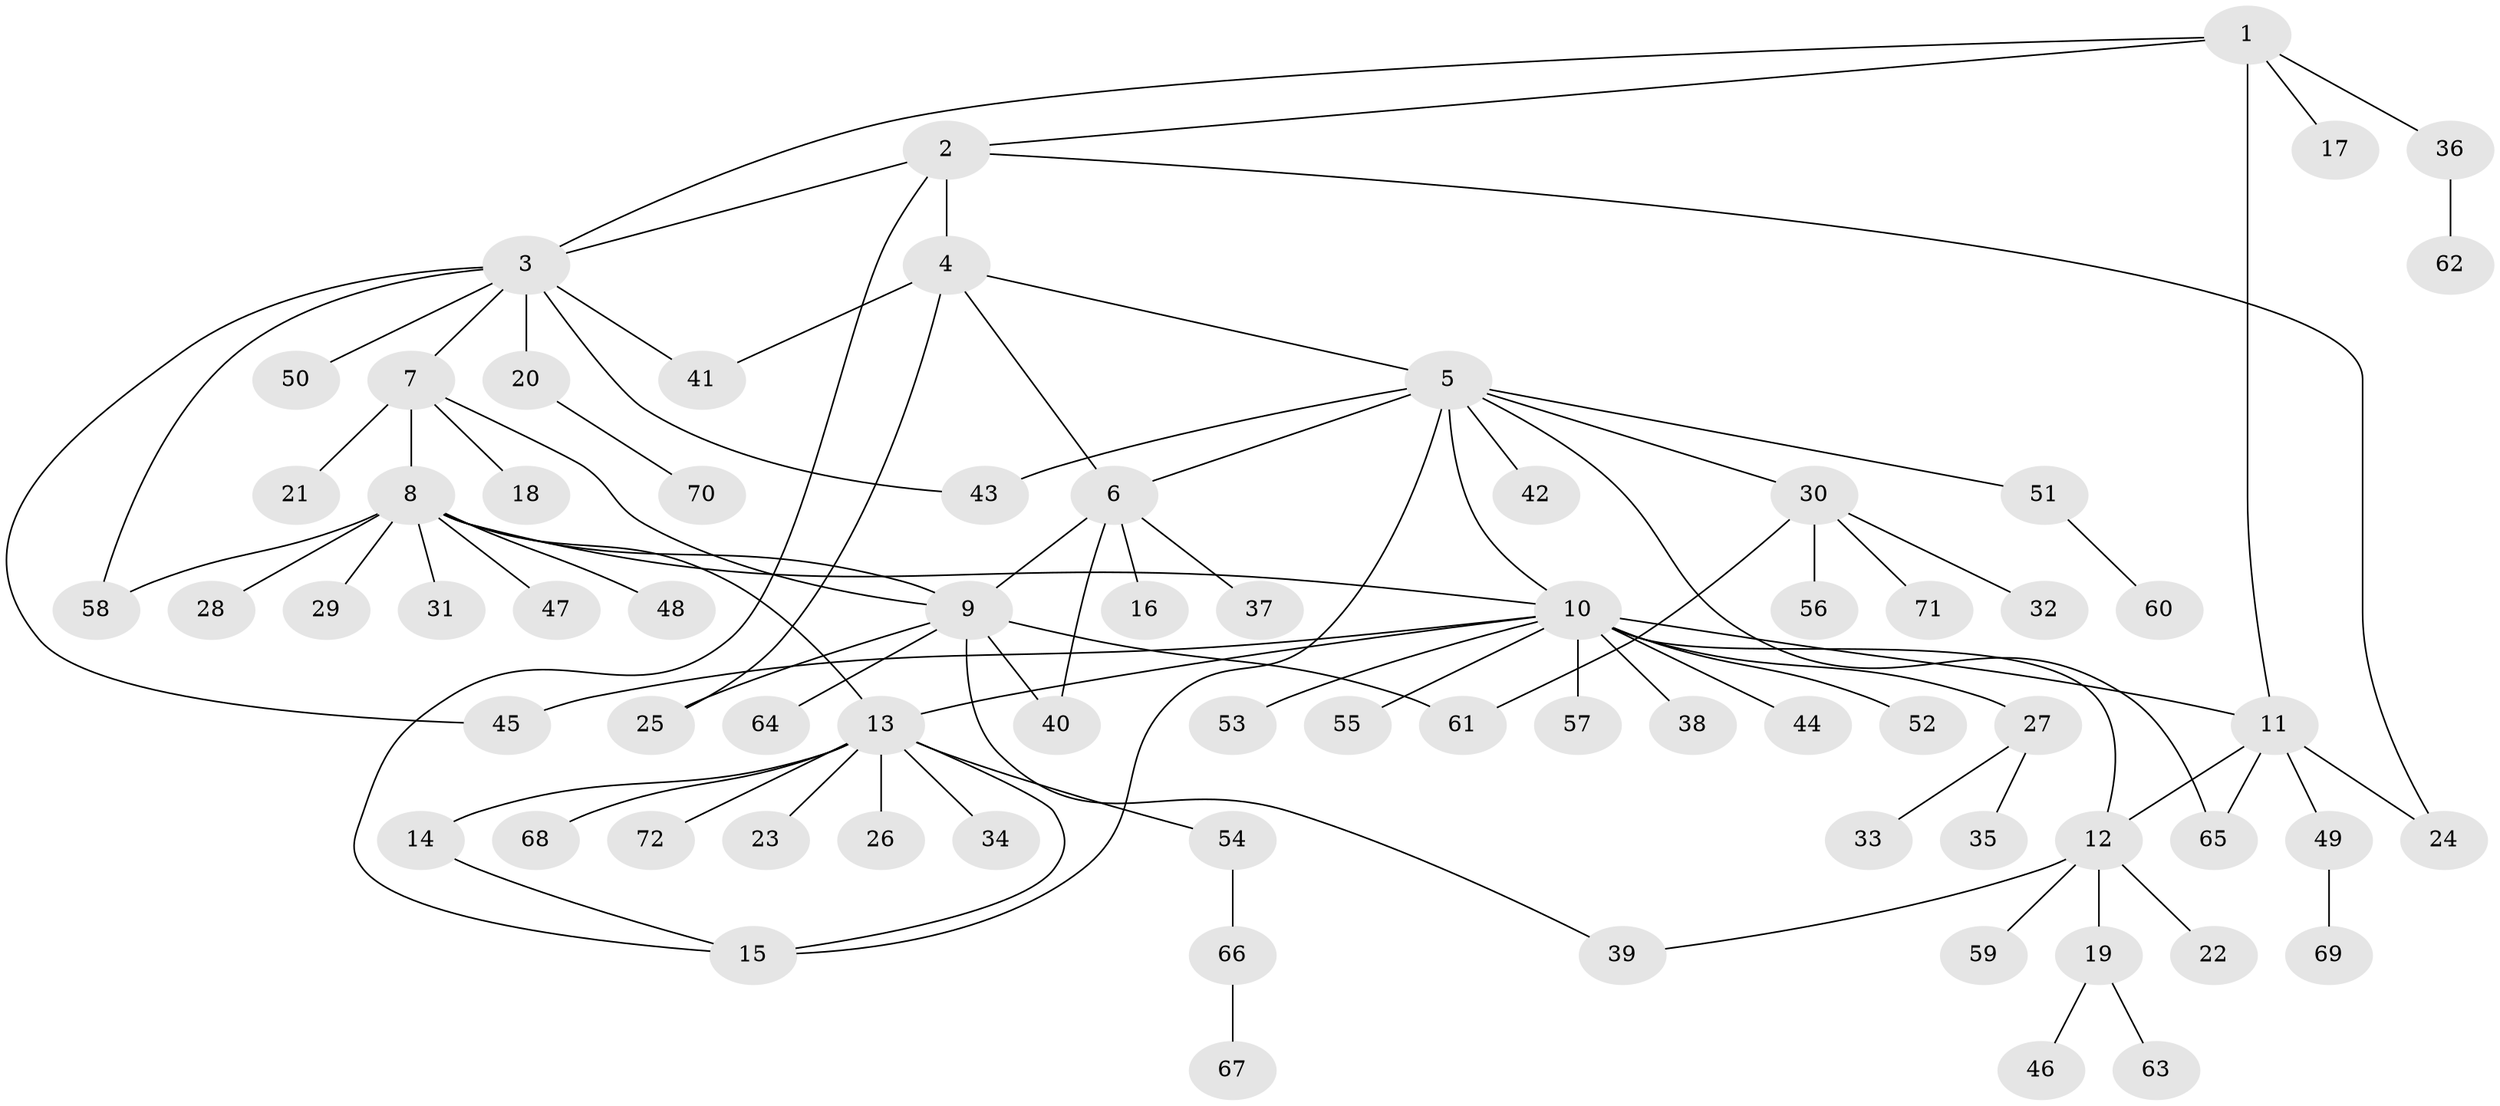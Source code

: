 // Generated by graph-tools (version 1.1) at 2025/15/03/09/25 04:15:59]
// undirected, 72 vertices, 92 edges
graph export_dot {
graph [start="1"]
  node [color=gray90,style=filled];
  1;
  2;
  3;
  4;
  5;
  6;
  7;
  8;
  9;
  10;
  11;
  12;
  13;
  14;
  15;
  16;
  17;
  18;
  19;
  20;
  21;
  22;
  23;
  24;
  25;
  26;
  27;
  28;
  29;
  30;
  31;
  32;
  33;
  34;
  35;
  36;
  37;
  38;
  39;
  40;
  41;
  42;
  43;
  44;
  45;
  46;
  47;
  48;
  49;
  50;
  51;
  52;
  53;
  54;
  55;
  56;
  57;
  58;
  59;
  60;
  61;
  62;
  63;
  64;
  65;
  66;
  67;
  68;
  69;
  70;
  71;
  72;
  1 -- 2;
  1 -- 3;
  1 -- 11;
  1 -- 17;
  1 -- 36;
  2 -- 3;
  2 -- 4;
  2 -- 15;
  2 -- 24;
  3 -- 7;
  3 -- 20;
  3 -- 41;
  3 -- 43;
  3 -- 45;
  3 -- 50;
  3 -- 58;
  4 -- 5;
  4 -- 6;
  4 -- 25;
  4 -- 41;
  5 -- 6;
  5 -- 10;
  5 -- 15;
  5 -- 30;
  5 -- 42;
  5 -- 43;
  5 -- 51;
  5 -- 65;
  6 -- 9;
  6 -- 16;
  6 -- 37;
  6 -- 40;
  7 -- 8;
  7 -- 9;
  7 -- 18;
  7 -- 21;
  8 -- 9;
  8 -- 10;
  8 -- 13;
  8 -- 28;
  8 -- 29;
  8 -- 31;
  8 -- 47;
  8 -- 48;
  8 -- 58;
  9 -- 25;
  9 -- 39;
  9 -- 40;
  9 -- 61;
  9 -- 64;
  10 -- 11;
  10 -- 12;
  10 -- 13;
  10 -- 27;
  10 -- 38;
  10 -- 44;
  10 -- 45;
  10 -- 52;
  10 -- 53;
  10 -- 55;
  10 -- 57;
  11 -- 12;
  11 -- 24;
  11 -- 49;
  11 -- 65;
  12 -- 19;
  12 -- 22;
  12 -- 39;
  12 -- 59;
  13 -- 14;
  13 -- 15;
  13 -- 23;
  13 -- 26;
  13 -- 34;
  13 -- 54;
  13 -- 68;
  13 -- 72;
  14 -- 15;
  19 -- 46;
  19 -- 63;
  20 -- 70;
  27 -- 33;
  27 -- 35;
  30 -- 32;
  30 -- 56;
  30 -- 61;
  30 -- 71;
  36 -- 62;
  49 -- 69;
  51 -- 60;
  54 -- 66;
  66 -- 67;
}

